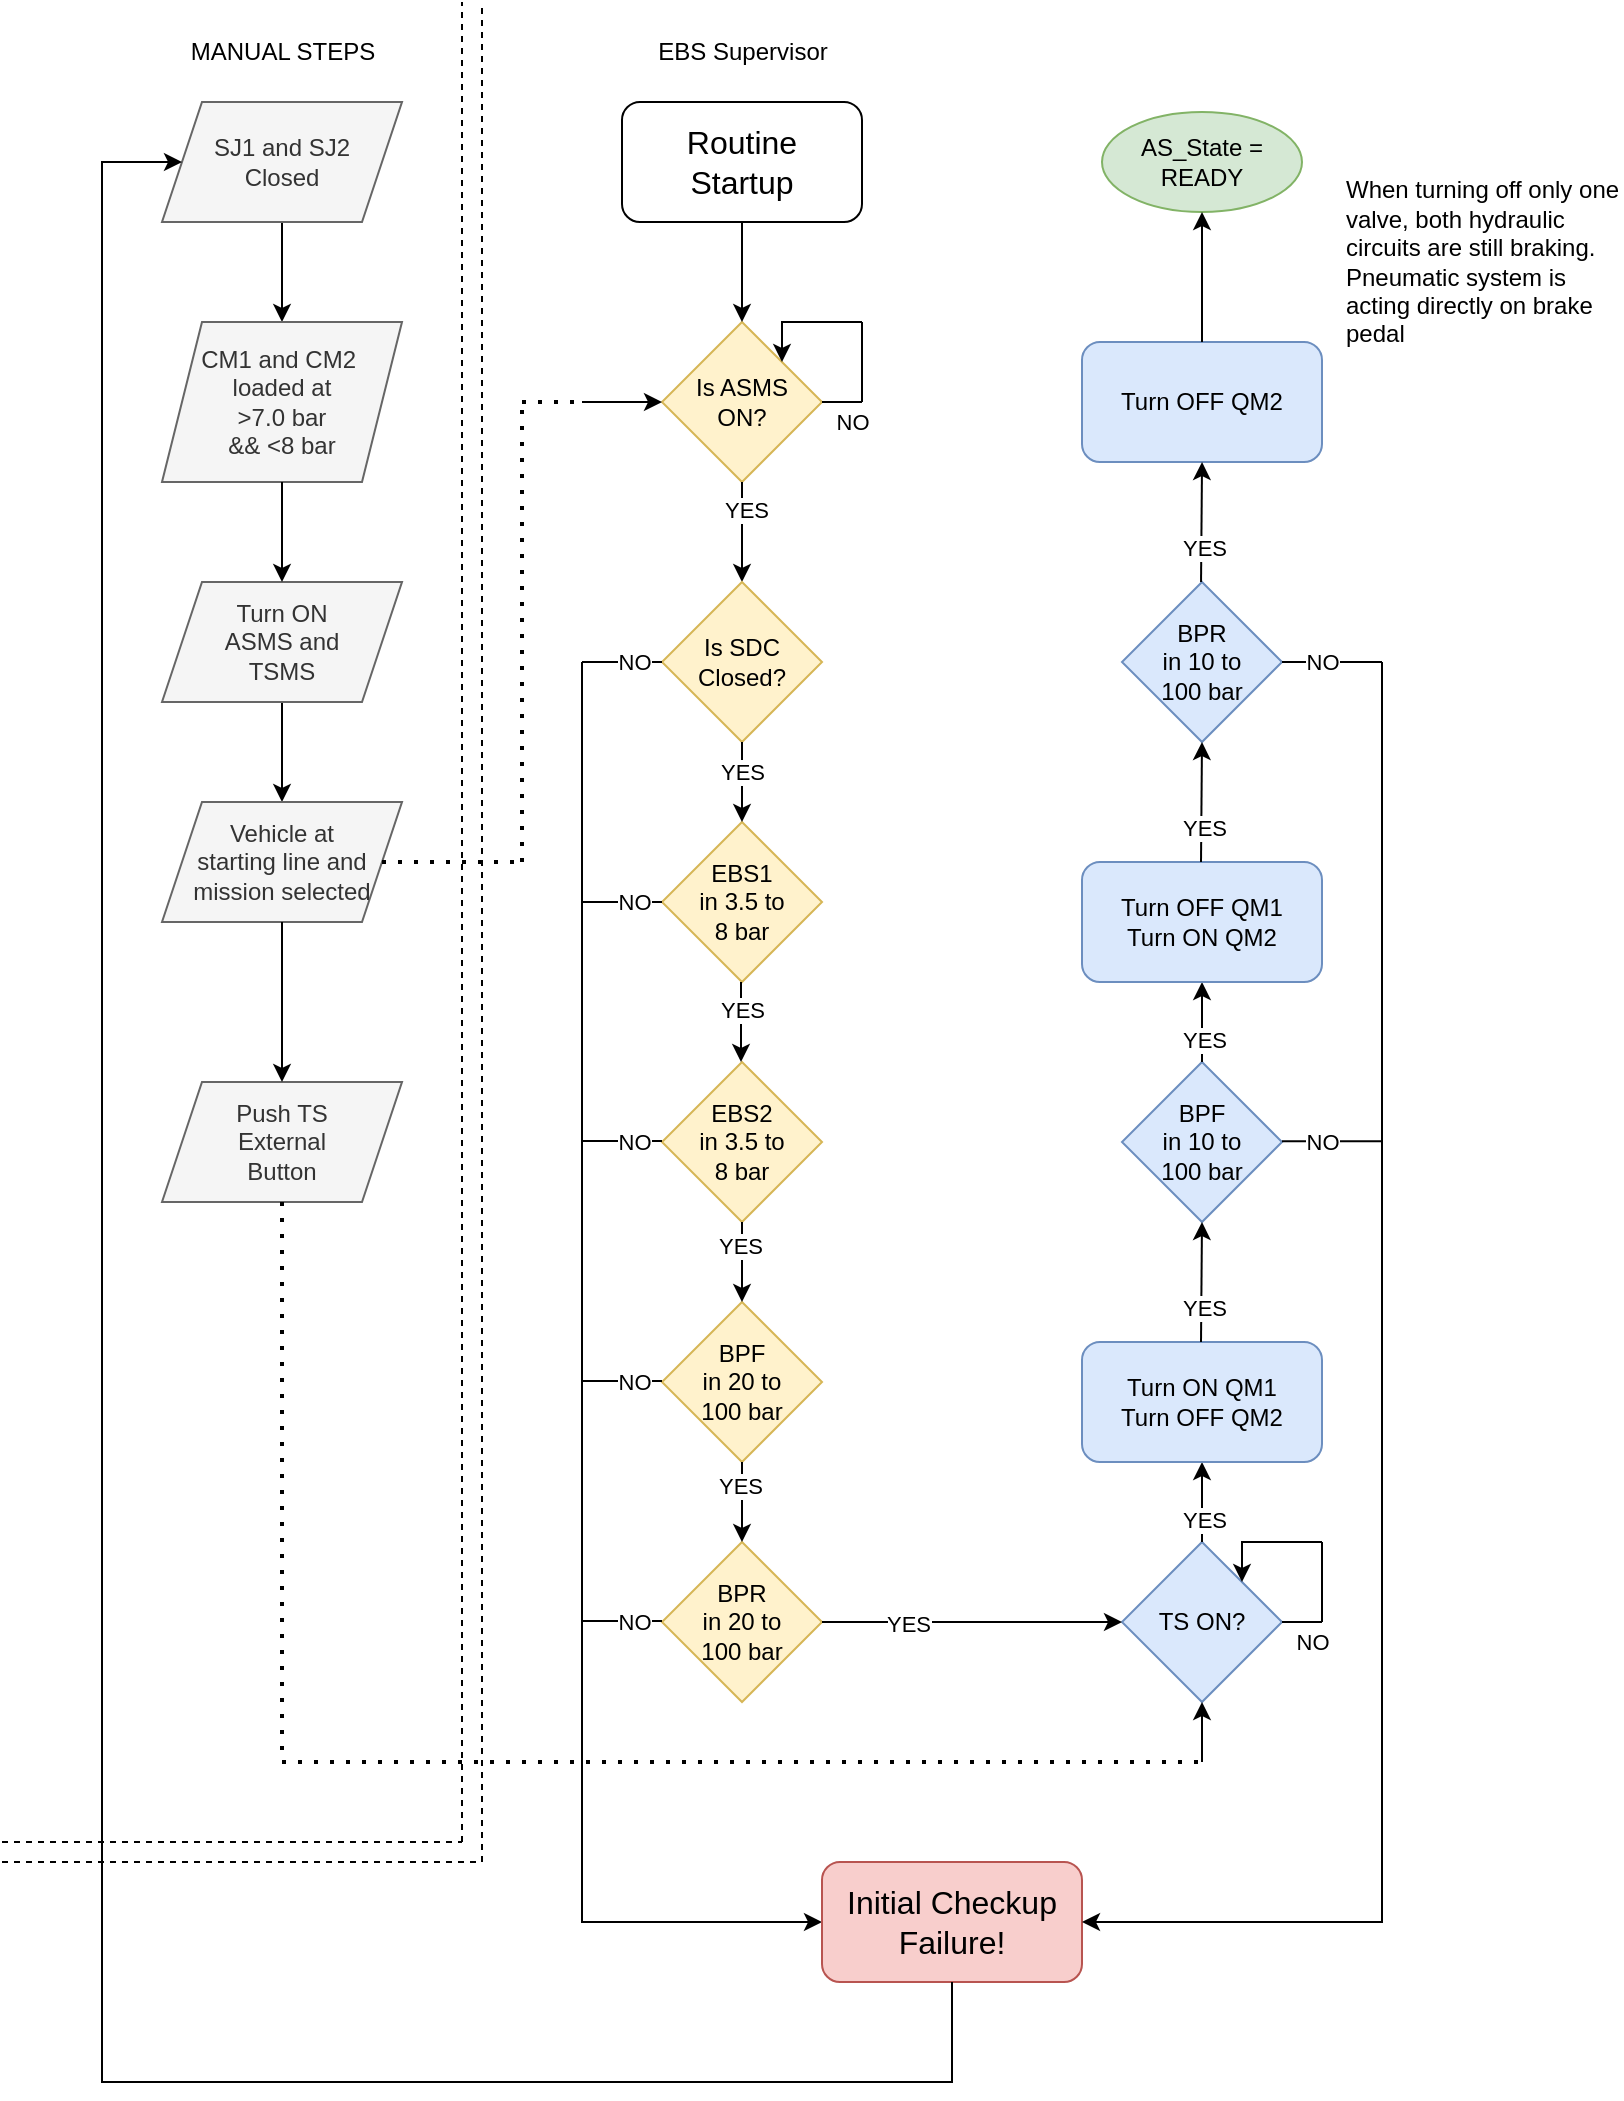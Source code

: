 <mxfile version="21.6.5" type="github">
  <diagram name="Pagina-1" id="ykQzYfRRdoIbYRLLsPhe">
    <mxGraphModel dx="2155" dy="1088" grid="1" gridSize="10" guides="1" tooltips="1" connect="1" arrows="1" fold="1" page="1" pageScale="1" pageWidth="827" pageHeight="1169" math="0" shadow="0">
      <root>
        <mxCell id="0" />
        <mxCell id="1" parent="0" />
        <mxCell id="q1HIpzm29ED6KKzPrwwR-1" value="" style="edgeStyle=orthogonalEdgeStyle;rounded=0;orthogonalLoop=1;jettySize=auto;html=1;" edge="1" parent="1" source="q1HIpzm29ED6KKzPrwwR-2" target="q1HIpzm29ED6KKzPrwwR-5">
          <mxGeometry relative="1" as="geometry" />
        </mxCell>
        <mxCell id="q1HIpzm29ED6KKzPrwwR-2" value="SJ1 and SJ2&lt;br&gt;Closed" style="shape=parallelogram;perimeter=parallelogramPerimeter;whiteSpace=wrap;html=1;fixedSize=1;fillColor=#f5f5f5;fontColor=#333333;strokeColor=#666666;" vertex="1" parent="1">
          <mxGeometry x="80" y="50" width="120" height="60" as="geometry" />
        </mxCell>
        <mxCell id="q1HIpzm29ED6KKzPrwwR-3" value="" style="edgeStyle=orthogonalEdgeStyle;rounded=0;orthogonalLoop=1;jettySize=auto;html=1;" edge="1" parent="1" source="q1HIpzm29ED6KKzPrwwR-4" target="q1HIpzm29ED6KKzPrwwR-6">
          <mxGeometry relative="1" as="geometry" />
        </mxCell>
        <mxCell id="q1HIpzm29ED6KKzPrwwR-4" value="Turn ON&lt;br&gt;ASMS and&lt;br&gt;TSMS" style="shape=parallelogram;perimeter=parallelogramPerimeter;whiteSpace=wrap;html=1;fixedSize=1;fillColor=#f5f5f5;fontColor=#333333;strokeColor=#666666;" vertex="1" parent="1">
          <mxGeometry x="80" y="290" width="120" height="60" as="geometry" />
        </mxCell>
        <mxCell id="q1HIpzm29ED6KKzPrwwR-5" value="CM1 and CM2&amp;nbsp;&lt;br&gt;loaded at&lt;br&gt;&amp;gt;7.0 bar&lt;br&gt;&amp;amp;&amp;amp; &amp;lt;8 bar" style="shape=parallelogram;perimeter=parallelogramPerimeter;whiteSpace=wrap;html=1;fixedSize=1;fillColor=#f5f5f5;fontColor=#333333;strokeColor=#666666;" vertex="1" parent="1">
          <mxGeometry x="80" y="160" width="120" height="80" as="geometry" />
        </mxCell>
        <mxCell id="q1HIpzm29ED6KKzPrwwR-6" value="Vehicle at&lt;br style=&quot;border-color: var(--border-color);&quot;&gt;starting line and&lt;br style=&quot;border-color: var(--border-color);&quot;&gt;mission selected" style="shape=parallelogram;perimeter=parallelogramPerimeter;whiteSpace=wrap;html=1;fixedSize=1;fillColor=#f5f5f5;fontColor=#333333;strokeColor=#666666;" vertex="1" parent="1">
          <mxGeometry x="80" y="400" width="120" height="60" as="geometry" />
        </mxCell>
        <mxCell id="q1HIpzm29ED6KKzPrwwR-7" value="" style="endArrow=none;dashed=1;html=1;rounded=0;" edge="1" parent="1">
          <mxGeometry width="50" height="50" relative="1" as="geometry">
            <mxPoint x="240" y="930" as="sourcePoint" />
            <mxPoint x="240" as="targetPoint" />
          </mxGeometry>
        </mxCell>
        <mxCell id="q1HIpzm29ED6KKzPrwwR-8" value="MANUAL STEPS" style="text;html=1;align=center;verticalAlign=middle;resizable=0;points=[];autosize=1;strokeColor=none;fillColor=none;" vertex="1" parent="1">
          <mxGeometry x="80" y="10" width="120" height="30" as="geometry" />
        </mxCell>
        <mxCell id="q1HIpzm29ED6KKzPrwwR-9" value="" style="endArrow=none;dashed=1;html=1;rounded=0;" edge="1" parent="1">
          <mxGeometry width="50" height="50" relative="1" as="geometry">
            <mxPoint x="230" y="920" as="sourcePoint" />
            <mxPoint x="230" as="targetPoint" />
          </mxGeometry>
        </mxCell>
        <mxCell id="q1HIpzm29ED6KKzPrwwR-10" value="" style="endArrow=classic;html=1;rounded=0;exitX=0.5;exitY=1;exitDx=0;exitDy=0;entryX=0.5;entryY=0;entryDx=0;entryDy=0;" edge="1" parent="1" source="q1HIpzm29ED6KKzPrwwR-5" target="q1HIpzm29ED6KKzPrwwR-4">
          <mxGeometry width="50" height="50" relative="1" as="geometry">
            <mxPoint x="230" y="300" as="sourcePoint" />
            <mxPoint x="280" y="250" as="targetPoint" />
          </mxGeometry>
        </mxCell>
        <mxCell id="q1HIpzm29ED6KKzPrwwR-11" value="EBS Supervisor" style="text;html=1;align=center;verticalAlign=middle;resizable=0;points=[];autosize=1;strokeColor=none;fillColor=none;" vertex="1" parent="1">
          <mxGeometry x="315" y="10" width="110" height="30" as="geometry" />
        </mxCell>
        <mxCell id="q1HIpzm29ED6KKzPrwwR-12" value="&lt;font style=&quot;font-size: 16px;&quot;&gt;Routine&lt;br&gt;Startup&lt;/font&gt;" style="rounded=1;whiteSpace=wrap;html=1;" vertex="1" parent="1">
          <mxGeometry x="310" y="50" width="120" height="60" as="geometry" />
        </mxCell>
        <mxCell id="q1HIpzm29ED6KKzPrwwR-13" value="Is ASMS&lt;br&gt;ON?" style="rhombus;whiteSpace=wrap;html=1;fillColor=#fff2cc;strokeColor=#d6b656;" vertex="1" parent="1">
          <mxGeometry x="330" y="160" width="80" height="80" as="geometry" />
        </mxCell>
        <mxCell id="q1HIpzm29ED6KKzPrwwR-14" value="" style="endArrow=classic;html=1;rounded=0;entryX=1;entryY=0;entryDx=0;entryDy=0;" edge="1" parent="1" target="q1HIpzm29ED6KKzPrwwR-13">
          <mxGeometry width="50" height="50" relative="1" as="geometry">
            <mxPoint x="430" y="160" as="sourcePoint" />
            <mxPoint x="270" y="290" as="targetPoint" />
            <Array as="points">
              <mxPoint x="390" y="160" />
            </Array>
          </mxGeometry>
        </mxCell>
        <mxCell id="q1HIpzm29ED6KKzPrwwR-15" value="" style="endArrow=none;html=1;rounded=0;entryX=1;entryY=0.5;entryDx=0;entryDy=0;" edge="1" parent="1" target="q1HIpzm29ED6KKzPrwwR-13">
          <mxGeometry width="50" height="50" relative="1" as="geometry">
            <mxPoint x="430" y="200" as="sourcePoint" />
            <mxPoint x="270" y="290" as="targetPoint" />
          </mxGeometry>
        </mxCell>
        <mxCell id="q1HIpzm29ED6KKzPrwwR-17" value="&lt;font style=&quot;font-size: 11px;&quot;&gt;NO&lt;/font&gt;" style="edgeLabel;html=1;align=center;verticalAlign=middle;resizable=0;points=[];" vertex="1" connectable="0" parent="q1HIpzm29ED6KKzPrwwR-15">
          <mxGeometry x="-0.112" y="4" relative="1" as="geometry">
            <mxPoint x="4" y="6" as="offset" />
          </mxGeometry>
        </mxCell>
        <mxCell id="q1HIpzm29ED6KKzPrwwR-16" value="" style="endArrow=none;html=1;rounded=0;" edge="1" parent="1">
          <mxGeometry width="50" height="50" relative="1" as="geometry">
            <mxPoint x="430" y="200" as="sourcePoint" />
            <mxPoint x="430" y="160" as="targetPoint" />
          </mxGeometry>
        </mxCell>
        <mxCell id="q1HIpzm29ED6KKzPrwwR-18" value="" style="endArrow=classic;html=1;rounded=0;exitX=0.5;exitY=1;exitDx=0;exitDy=0;entryX=0.5;entryY=0;entryDx=0;entryDy=0;" edge="1" parent="1" source="q1HIpzm29ED6KKzPrwwR-12" target="q1HIpzm29ED6KKzPrwwR-13">
          <mxGeometry width="50" height="50" relative="1" as="geometry">
            <mxPoint x="220" y="340" as="sourcePoint" />
            <mxPoint x="270" y="290" as="targetPoint" />
          </mxGeometry>
        </mxCell>
        <mxCell id="q1HIpzm29ED6KKzPrwwR-20" value="" style="endArrow=classic;html=1;rounded=0;entryX=0.5;entryY=0;entryDx=0;entryDy=0;exitX=0.5;exitY=1;exitDx=0;exitDy=0;" edge="1" parent="1" source="q1HIpzm29ED6KKzPrwwR-13">
          <mxGeometry width="50" height="50" relative="1" as="geometry">
            <mxPoint x="220" y="340" as="sourcePoint" />
            <mxPoint x="370" y="290" as="targetPoint" />
          </mxGeometry>
        </mxCell>
        <mxCell id="q1HIpzm29ED6KKzPrwwR-26" value="YES" style="edgeLabel;html=1;align=center;verticalAlign=middle;resizable=0;points=[];" vertex="1" connectable="0" parent="q1HIpzm29ED6KKzPrwwR-20">
          <mxGeometry x="-0.449" y="2" relative="1" as="geometry">
            <mxPoint as="offset" />
          </mxGeometry>
        </mxCell>
        <mxCell id="q1HIpzm29ED6KKzPrwwR-21" value="Is SDC Closed?" style="rhombus;whiteSpace=wrap;html=1;fillColor=#fff2cc;strokeColor=#d6b656;" vertex="1" parent="1">
          <mxGeometry x="330" y="290" width="80" height="80" as="geometry" />
        </mxCell>
        <mxCell id="q1HIpzm29ED6KKzPrwwR-28" value="" style="endArrow=none;dashed=1;html=1;dashPattern=1 3;strokeWidth=2;rounded=0;exitX=1;exitY=0.5;exitDx=0;exitDy=0;" edge="1" parent="1" source="q1HIpzm29ED6KKzPrwwR-6">
          <mxGeometry width="50" height="50" relative="1" as="geometry">
            <mxPoint x="170" y="340" as="sourcePoint" />
            <mxPoint x="260" y="430" as="targetPoint" />
          </mxGeometry>
        </mxCell>
        <mxCell id="q1HIpzm29ED6KKzPrwwR-29" value="" style="endArrow=none;dashed=1;html=1;dashPattern=1 3;strokeWidth=2;rounded=0;" edge="1" parent="1">
          <mxGeometry width="50" height="50" relative="1" as="geometry">
            <mxPoint x="260" y="430" as="sourcePoint" />
            <mxPoint x="260" y="200" as="targetPoint" />
          </mxGeometry>
        </mxCell>
        <mxCell id="q1HIpzm29ED6KKzPrwwR-30" value="" style="endArrow=classic;html=1;rounded=0;entryX=0;entryY=0.5;entryDx=0;entryDy=0;" edge="1" parent="1" target="q1HIpzm29ED6KKzPrwwR-13">
          <mxGeometry width="50" height="50" relative="1" as="geometry">
            <mxPoint x="290" y="200" as="sourcePoint" />
            <mxPoint x="270" y="290" as="targetPoint" />
          </mxGeometry>
        </mxCell>
        <mxCell id="q1HIpzm29ED6KKzPrwwR-32" value="" style="endArrow=none;dashed=1;html=1;dashPattern=1 3;strokeWidth=2;rounded=0;" edge="1" parent="1">
          <mxGeometry width="50" height="50" relative="1" as="geometry">
            <mxPoint x="260" y="200" as="sourcePoint" />
            <mxPoint x="290" y="200" as="targetPoint" />
          </mxGeometry>
        </mxCell>
        <mxCell id="q1HIpzm29ED6KKzPrwwR-33" value="EBS1&lt;br&gt;in 3.5 to&lt;br&gt;8 bar" style="rhombus;whiteSpace=wrap;html=1;fillColor=#fff2cc;strokeColor=#d6b656;" vertex="1" parent="1">
          <mxGeometry x="330" y="410" width="80" height="80" as="geometry" />
        </mxCell>
        <mxCell id="q1HIpzm29ED6KKzPrwwR-34" value="" style="endArrow=classic;html=1;rounded=0;entryX=0.5;entryY=0;entryDx=0;entryDy=0;exitX=0.5;exitY=1;exitDx=0;exitDy=0;" edge="1" parent="1" source="q1HIpzm29ED6KKzPrwwR-21" target="q1HIpzm29ED6KKzPrwwR-33">
          <mxGeometry width="50" height="50" relative="1" as="geometry">
            <mxPoint x="240" y="480" as="sourcePoint" />
            <mxPoint x="290" y="430" as="targetPoint" />
          </mxGeometry>
        </mxCell>
        <mxCell id="q1HIpzm29ED6KKzPrwwR-42" value="YES" style="edgeLabel;html=1;align=center;verticalAlign=middle;resizable=0;points=[];" vertex="1" connectable="0" parent="q1HIpzm29ED6KKzPrwwR-34">
          <mxGeometry x="-0.272" relative="1" as="geometry">
            <mxPoint as="offset" />
          </mxGeometry>
        </mxCell>
        <mxCell id="q1HIpzm29ED6KKzPrwwR-35" value="EBS2&lt;br&gt;in 3.5 to&lt;br&gt;8 bar" style="rhombus;whiteSpace=wrap;html=1;fillColor=#fff2cc;strokeColor=#d6b656;" vertex="1" parent="1">
          <mxGeometry x="330" y="530" width="80" height="80" as="geometry" />
        </mxCell>
        <mxCell id="q1HIpzm29ED6KKzPrwwR-36" value="BPR&lt;br&gt;in 20 to&lt;br&gt;100 bar" style="rhombus;whiteSpace=wrap;html=1;fillColor=#fff2cc;strokeColor=#d6b656;" vertex="1" parent="1">
          <mxGeometry x="330" y="770" width="80" height="80" as="geometry" />
        </mxCell>
        <mxCell id="q1HIpzm29ED6KKzPrwwR-37" value="BPF&lt;br&gt;in 20 to&lt;br&gt;100 bar" style="rhombus;whiteSpace=wrap;html=1;fillColor=#fff2cc;strokeColor=#d6b656;" vertex="1" parent="1">
          <mxGeometry x="330" y="650" width="80" height="80" as="geometry" />
        </mxCell>
        <mxCell id="q1HIpzm29ED6KKzPrwwR-38" value="AS_State = READY" style="ellipse;whiteSpace=wrap;html=1;fillColor=#d5e8d4;strokeColor=#82b366;" vertex="1" parent="1">
          <mxGeometry x="550" y="55" width="100" height="50" as="geometry" />
        </mxCell>
        <mxCell id="q1HIpzm29ED6KKzPrwwR-39" value="" style="endArrow=classic;html=1;rounded=0;entryX=0.5;entryY=0;entryDx=0;entryDy=0;exitX=0.5;exitY=1;exitDx=0;exitDy=0;" edge="1" parent="1">
          <mxGeometry width="50" height="50" relative="1" as="geometry">
            <mxPoint x="369.5" y="490" as="sourcePoint" />
            <mxPoint x="369.5" y="530" as="targetPoint" />
          </mxGeometry>
        </mxCell>
        <mxCell id="q1HIpzm29ED6KKzPrwwR-43" value="YES" style="edgeLabel;html=1;align=center;verticalAlign=middle;resizable=0;points=[];" vertex="1" connectable="0" parent="q1HIpzm29ED6KKzPrwwR-39">
          <mxGeometry x="-0.322" relative="1" as="geometry">
            <mxPoint as="offset" />
          </mxGeometry>
        </mxCell>
        <mxCell id="q1HIpzm29ED6KKzPrwwR-41" value="" style="endArrow=classic;html=1;rounded=0;exitX=0.5;exitY=1;exitDx=0;exitDy=0;entryX=0.5;entryY=0;entryDx=0;entryDy=0;" edge="1" parent="1" source="q1HIpzm29ED6KKzPrwwR-35" target="q1HIpzm29ED6KKzPrwwR-37">
          <mxGeometry width="50" height="50" relative="1" as="geometry">
            <mxPoint x="470" y="320" as="sourcePoint" />
            <mxPoint x="530" y="700" as="targetPoint" />
          </mxGeometry>
        </mxCell>
        <mxCell id="q1HIpzm29ED6KKzPrwwR-45" value="YES" style="edgeLabel;html=1;align=center;verticalAlign=middle;resizable=0;points=[];" vertex="1" connectable="0" parent="q1HIpzm29ED6KKzPrwwR-41">
          <mxGeometry x="-0.428" y="-1" relative="1" as="geometry">
            <mxPoint as="offset" />
          </mxGeometry>
        </mxCell>
        <mxCell id="q1HIpzm29ED6KKzPrwwR-46" value="Push TS&lt;br&gt;External&lt;br&gt;Button" style="shape=parallelogram;perimeter=parallelogramPerimeter;whiteSpace=wrap;html=1;fixedSize=1;fillColor=#f5f5f5;fontColor=#333333;strokeColor=#666666;" vertex="1" parent="1">
          <mxGeometry x="80" y="540" width="120" height="60" as="geometry" />
        </mxCell>
        <mxCell id="q1HIpzm29ED6KKzPrwwR-47" value="TS ON?" style="rhombus;whiteSpace=wrap;html=1;fillColor=#dae8fc;strokeColor=#6c8ebf;" vertex="1" parent="1">
          <mxGeometry x="560" y="770" width="80" height="80" as="geometry" />
        </mxCell>
        <mxCell id="q1HIpzm29ED6KKzPrwwR-48" value="" style="endArrow=classic;html=1;rounded=0;exitX=0.5;exitY=1;exitDx=0;exitDy=0;entryX=0.5;entryY=0;entryDx=0;entryDy=0;" edge="1" parent="1" source="q1HIpzm29ED6KKzPrwwR-37" target="q1HIpzm29ED6KKzPrwwR-36">
          <mxGeometry width="50" height="50" relative="1" as="geometry">
            <mxPoint x="599.5" y="410" as="sourcePoint" />
            <mxPoint x="599.5" y="370" as="targetPoint" />
          </mxGeometry>
        </mxCell>
        <mxCell id="q1HIpzm29ED6KKzPrwwR-49" value="YES" style="edgeLabel;html=1;align=center;verticalAlign=middle;resizable=0;points=[];" vertex="1" connectable="0" parent="q1HIpzm29ED6KKzPrwwR-48">
          <mxGeometry x="-0.428" y="-1" relative="1" as="geometry">
            <mxPoint as="offset" />
          </mxGeometry>
        </mxCell>
        <mxCell id="q1HIpzm29ED6KKzPrwwR-50" value="" style="endArrow=classic;html=1;rounded=0;entryX=1;entryY=0;entryDx=0;entryDy=0;" edge="1" parent="1">
          <mxGeometry width="50" height="50" relative="1" as="geometry">
            <mxPoint x="660" y="770" as="sourcePoint" />
            <mxPoint x="620" y="790" as="targetPoint" />
            <Array as="points">
              <mxPoint x="620" y="770" />
            </Array>
          </mxGeometry>
        </mxCell>
        <mxCell id="q1HIpzm29ED6KKzPrwwR-51" value="" style="endArrow=none;html=1;rounded=0;entryX=1;entryY=0.5;entryDx=0;entryDy=0;" edge="1" parent="1">
          <mxGeometry width="50" height="50" relative="1" as="geometry">
            <mxPoint x="660" y="810" as="sourcePoint" />
            <mxPoint x="640" y="810" as="targetPoint" />
          </mxGeometry>
        </mxCell>
        <mxCell id="q1HIpzm29ED6KKzPrwwR-52" value="&lt;font style=&quot;font-size: 11px;&quot;&gt;NO&lt;/font&gt;" style="edgeLabel;html=1;align=center;verticalAlign=middle;resizable=0;points=[];" vertex="1" connectable="0" parent="q1HIpzm29ED6KKzPrwwR-51">
          <mxGeometry x="-0.112" y="4" relative="1" as="geometry">
            <mxPoint x="4" y="6" as="offset" />
          </mxGeometry>
        </mxCell>
        <mxCell id="q1HIpzm29ED6KKzPrwwR-53" value="" style="endArrow=none;html=1;rounded=0;" edge="1" parent="1">
          <mxGeometry width="50" height="50" relative="1" as="geometry">
            <mxPoint x="660" y="810" as="sourcePoint" />
            <mxPoint x="660" y="770" as="targetPoint" />
          </mxGeometry>
        </mxCell>
        <mxCell id="q1HIpzm29ED6KKzPrwwR-54" value="" style="endArrow=classic;html=1;rounded=0;exitX=0.5;exitY=1;exitDx=0;exitDy=0;entryX=0.5;entryY=0;entryDx=0;entryDy=0;" edge="1" parent="1" source="q1HIpzm29ED6KKzPrwwR-6" target="q1HIpzm29ED6KKzPrwwR-46">
          <mxGeometry width="50" height="50" relative="1" as="geometry">
            <mxPoint x="180" y="490" as="sourcePoint" />
            <mxPoint x="230" y="440" as="targetPoint" />
          </mxGeometry>
        </mxCell>
        <mxCell id="q1HIpzm29ED6KKzPrwwR-55" value="" style="endArrow=none;dashed=1;html=1;dashPattern=1 3;strokeWidth=2;rounded=0;exitX=0.5;exitY=1;exitDx=0;exitDy=0;" edge="1" parent="1" source="q1HIpzm29ED6KKzPrwwR-46">
          <mxGeometry width="50" height="50" relative="1" as="geometry">
            <mxPoint x="180" y="490" as="sourcePoint" />
            <mxPoint x="140" y="880" as="targetPoint" />
          </mxGeometry>
        </mxCell>
        <mxCell id="q1HIpzm29ED6KKzPrwwR-58" value="" style="endArrow=none;dashed=1;html=1;dashPattern=1 3;strokeWidth=2;rounded=0;" edge="1" parent="1">
          <mxGeometry width="50" height="50" relative="1" as="geometry">
            <mxPoint x="140" y="880" as="sourcePoint" />
            <mxPoint x="600" y="880" as="targetPoint" />
          </mxGeometry>
        </mxCell>
        <mxCell id="q1HIpzm29ED6KKzPrwwR-59" value="" style="endArrow=classic;html=1;rounded=0;entryX=0.5;entryY=1;entryDx=0;entryDy=0;" edge="1" parent="1" target="q1HIpzm29ED6KKzPrwwR-47">
          <mxGeometry width="50" height="50" relative="1" as="geometry">
            <mxPoint x="600" y="880" as="sourcePoint" />
            <mxPoint x="299" y="1040" as="targetPoint" />
            <Array as="points" />
          </mxGeometry>
        </mxCell>
        <mxCell id="q1HIpzm29ED6KKzPrwwR-60" value="" style="endArrow=none;dashed=1;html=1;rounded=0;" edge="1" parent="1">
          <mxGeometry width="50" height="50" relative="1" as="geometry">
            <mxPoint y="920" as="sourcePoint" />
            <mxPoint x="230" y="920" as="targetPoint" />
          </mxGeometry>
        </mxCell>
        <mxCell id="q1HIpzm29ED6KKzPrwwR-61" value="" style="endArrow=none;dashed=1;html=1;rounded=0;" edge="1" parent="1">
          <mxGeometry width="50" height="50" relative="1" as="geometry">
            <mxPoint y="930" as="sourcePoint" />
            <mxPoint x="240" y="930" as="targetPoint" />
          </mxGeometry>
        </mxCell>
        <mxCell id="q1HIpzm29ED6KKzPrwwR-62" value="" style="endArrow=classic;html=1;rounded=0;exitX=1;exitY=0.5;exitDx=0;exitDy=0;entryX=0;entryY=0.5;entryDx=0;entryDy=0;" edge="1" parent="1" source="q1HIpzm29ED6KKzPrwwR-36" target="q1HIpzm29ED6KKzPrwwR-47">
          <mxGeometry width="50" height="50" relative="1" as="geometry">
            <mxPoint x="370" y="850" as="sourcePoint" />
            <mxPoint x="370" y="890" as="targetPoint" />
          </mxGeometry>
        </mxCell>
        <mxCell id="q1HIpzm29ED6KKzPrwwR-63" value="YES" style="edgeLabel;html=1;align=center;verticalAlign=middle;resizable=0;points=[];" vertex="1" connectable="0" parent="q1HIpzm29ED6KKzPrwwR-62">
          <mxGeometry x="-0.428" y="-1" relative="1" as="geometry">
            <mxPoint as="offset" />
          </mxGeometry>
        </mxCell>
        <mxCell id="q1HIpzm29ED6KKzPrwwR-64" value="" style="endArrow=classic;html=1;rounded=0;exitX=0.5;exitY=0;exitDx=0;exitDy=0;" edge="1" parent="1" source="q1HIpzm29ED6KKzPrwwR-47">
          <mxGeometry width="50" height="50" relative="1" as="geometry">
            <mxPoint x="380" y="740" as="sourcePoint" />
            <mxPoint x="600" y="730" as="targetPoint" />
          </mxGeometry>
        </mxCell>
        <mxCell id="q1HIpzm29ED6KKzPrwwR-65" value="YES" style="edgeLabel;html=1;align=center;verticalAlign=middle;resizable=0;points=[];" vertex="1" connectable="0" parent="q1HIpzm29ED6KKzPrwwR-64">
          <mxGeometry x="-0.428" y="-1" relative="1" as="geometry">
            <mxPoint as="offset" />
          </mxGeometry>
        </mxCell>
        <mxCell id="q1HIpzm29ED6KKzPrwwR-67" value="&lt;font style=&quot;font-size: 12px;&quot;&gt;Turn ON QM1&lt;br&gt;Turn OFF QM2&lt;/font&gt;" style="rounded=1;whiteSpace=wrap;html=1;fillColor=#dae8fc;strokeColor=#6c8ebf;" vertex="1" parent="1">
          <mxGeometry x="540" y="670" width="120" height="60" as="geometry" />
        </mxCell>
        <mxCell id="q1HIpzm29ED6KKzPrwwR-68" value="BPF&lt;br&gt;in 10 to&lt;br&gt;100 bar" style="rhombus;whiteSpace=wrap;html=1;fillColor=#dae8fc;strokeColor=#6c8ebf;" vertex="1" parent="1">
          <mxGeometry x="560" y="530" width="80" height="80" as="geometry" />
        </mxCell>
        <mxCell id="q1HIpzm29ED6KKzPrwwR-69" value="" style="endArrow=classic;html=1;rounded=0;exitX=0.5;exitY=0;exitDx=0;exitDy=0;entryX=0.5;entryY=1;entryDx=0;entryDy=0;" edge="1" parent="1" target="q1HIpzm29ED6KKzPrwwR-68">
          <mxGeometry width="50" height="50" relative="1" as="geometry">
            <mxPoint x="599.5" y="670" as="sourcePoint" />
            <mxPoint x="599.5" y="630" as="targetPoint" />
          </mxGeometry>
        </mxCell>
        <mxCell id="q1HIpzm29ED6KKzPrwwR-70" value="YES" style="edgeLabel;html=1;align=center;verticalAlign=middle;resizable=0;points=[];" vertex="1" connectable="0" parent="q1HIpzm29ED6KKzPrwwR-69">
          <mxGeometry x="-0.428" y="-1" relative="1" as="geometry">
            <mxPoint as="offset" />
          </mxGeometry>
        </mxCell>
        <mxCell id="q1HIpzm29ED6KKzPrwwR-71" value="" style="endArrow=classic;html=1;rounded=0;exitX=0.5;exitY=0;exitDx=0;exitDy=0;" edge="1" parent="1">
          <mxGeometry width="50" height="50" relative="1" as="geometry">
            <mxPoint x="600" y="530" as="sourcePoint" />
            <mxPoint x="600" y="490" as="targetPoint" />
          </mxGeometry>
        </mxCell>
        <mxCell id="q1HIpzm29ED6KKzPrwwR-72" value="YES" style="edgeLabel;html=1;align=center;verticalAlign=middle;resizable=0;points=[];" vertex="1" connectable="0" parent="q1HIpzm29ED6KKzPrwwR-71">
          <mxGeometry x="-0.428" y="-1" relative="1" as="geometry">
            <mxPoint as="offset" />
          </mxGeometry>
        </mxCell>
        <mxCell id="q1HIpzm29ED6KKzPrwwR-73" value="&lt;font style=&quot;font-size: 12px;&quot;&gt;Turn OFF QM1&lt;br&gt;Turn ON QM2&lt;/font&gt;" style="rounded=1;whiteSpace=wrap;html=1;fillColor=#dae8fc;strokeColor=#6c8ebf;" vertex="1" parent="1">
          <mxGeometry x="540" y="430" width="120" height="60" as="geometry" />
        </mxCell>
        <mxCell id="q1HIpzm29ED6KKzPrwwR-74" value="BPR&lt;br&gt;in 10 to&lt;br&gt;100 bar" style="rhombus;whiteSpace=wrap;html=1;fillColor=#dae8fc;strokeColor=#6c8ebf;" vertex="1" parent="1">
          <mxGeometry x="560" y="290" width="80" height="80" as="geometry" />
        </mxCell>
        <mxCell id="q1HIpzm29ED6KKzPrwwR-75" value="" style="endArrow=classic;html=1;rounded=0;exitX=0.5;exitY=0;exitDx=0;exitDy=0;entryX=0.5;entryY=1;entryDx=0;entryDy=0;" edge="1" parent="1" target="q1HIpzm29ED6KKzPrwwR-74">
          <mxGeometry width="50" height="50" relative="1" as="geometry">
            <mxPoint x="599.5" y="430" as="sourcePoint" />
            <mxPoint x="599.5" y="390" as="targetPoint" />
          </mxGeometry>
        </mxCell>
        <mxCell id="q1HIpzm29ED6KKzPrwwR-76" value="YES" style="edgeLabel;html=1;align=center;verticalAlign=middle;resizable=0;points=[];" vertex="1" connectable="0" parent="q1HIpzm29ED6KKzPrwwR-75">
          <mxGeometry x="-0.428" y="-1" relative="1" as="geometry">
            <mxPoint as="offset" />
          </mxGeometry>
        </mxCell>
        <mxCell id="q1HIpzm29ED6KKzPrwwR-77" value="&lt;font style=&quot;font-size: 12px;&quot;&gt;Turn OFF QM2&lt;br&gt;&lt;/font&gt;" style="rounded=1;whiteSpace=wrap;html=1;fillColor=#dae8fc;strokeColor=#6c8ebf;" vertex="1" parent="1">
          <mxGeometry x="540" y="170" width="120" height="60" as="geometry" />
        </mxCell>
        <mxCell id="q1HIpzm29ED6KKzPrwwR-78" value="" style="endArrow=classic;html=1;rounded=0;exitX=0.5;exitY=0;exitDx=0;exitDy=0;entryX=0.5;entryY=1;entryDx=0;entryDy=0;" edge="1" parent="1">
          <mxGeometry width="50" height="50" relative="1" as="geometry">
            <mxPoint x="599.52" y="290" as="sourcePoint" />
            <mxPoint x="600.02" y="230" as="targetPoint" />
          </mxGeometry>
        </mxCell>
        <mxCell id="q1HIpzm29ED6KKzPrwwR-79" value="YES" style="edgeLabel;html=1;align=center;verticalAlign=middle;resizable=0;points=[];" vertex="1" connectable="0" parent="q1HIpzm29ED6KKzPrwwR-78">
          <mxGeometry x="-0.428" y="-1" relative="1" as="geometry">
            <mxPoint as="offset" />
          </mxGeometry>
        </mxCell>
        <mxCell id="q1HIpzm29ED6KKzPrwwR-80" value="" style="endArrow=classic;html=1;rounded=0;entryX=0.5;entryY=1;entryDx=0;entryDy=0;exitX=0.5;exitY=0;exitDx=0;exitDy=0;" edge="1" parent="1" source="q1HIpzm29ED6KKzPrwwR-77" target="q1HIpzm29ED6KKzPrwwR-38">
          <mxGeometry width="50" height="50" relative="1" as="geometry">
            <mxPoint x="500" y="360" as="sourcePoint" />
            <mxPoint x="550" y="310" as="targetPoint" />
          </mxGeometry>
        </mxCell>
        <mxCell id="q1HIpzm29ED6KKzPrwwR-81" value="&lt;div style=&quot;&quot;&gt;&lt;span style=&quot;background-color: initial;&quot;&gt;When turning off only one valve, both hydraulic circuits are still braking.&lt;/span&gt;&lt;/div&gt;&lt;div style=&quot;&quot;&gt;&lt;span style=&quot;background-color: initial;&quot;&gt;Pneumatic system is acting directly on brake pedal&lt;/span&gt;&lt;/div&gt;" style="text;html=1;strokeColor=none;fillColor=none;align=left;verticalAlign=middle;whiteSpace=wrap;rounded=0;" vertex="1" parent="1">
          <mxGeometry x="670" y="80" width="140" height="100" as="geometry" />
        </mxCell>
        <mxCell id="q1HIpzm29ED6KKzPrwwR-82" value="" style="endArrow=none;html=1;rounded=0;entryX=0;entryY=0.5;entryDx=0;entryDy=0;" edge="1" parent="1" target="q1HIpzm29ED6KKzPrwwR-21">
          <mxGeometry width="50" height="50" relative="1" as="geometry">
            <mxPoint x="290" y="330" as="sourcePoint" />
            <mxPoint x="660" y="480" as="targetPoint" />
          </mxGeometry>
        </mxCell>
        <mxCell id="q1HIpzm29ED6KKzPrwwR-96" value="NO" style="edgeLabel;html=1;align=center;verticalAlign=middle;resizable=0;points=[];" vertex="1" connectable="0" parent="q1HIpzm29ED6KKzPrwwR-82">
          <mxGeometry x="0.128" y="-5" relative="1" as="geometry">
            <mxPoint x="3" y="-5" as="offset" />
          </mxGeometry>
        </mxCell>
        <mxCell id="q1HIpzm29ED6KKzPrwwR-83" value="" style="endArrow=classic;html=1;rounded=0;entryX=0;entryY=0.5;entryDx=0;entryDy=0;" edge="1" parent="1" target="q1HIpzm29ED6KKzPrwwR-84">
          <mxGeometry width="50" height="50" relative="1" as="geometry">
            <mxPoint x="290" y="330" as="sourcePoint" />
            <mxPoint x="370" y="960" as="targetPoint" />
            <Array as="points">
              <mxPoint x="290" y="960" />
            </Array>
          </mxGeometry>
        </mxCell>
        <mxCell id="q1HIpzm29ED6KKzPrwwR-84" value="&lt;font style=&quot;font-size: 16px;&quot;&gt;Initial Checkup&lt;br&gt;Failure!&lt;/font&gt;" style="rounded=1;whiteSpace=wrap;html=1;fillColor=#f8cecc;strokeColor=#b85450;" vertex="1" parent="1">
          <mxGeometry x="410" y="930" width="130" height="60" as="geometry" />
        </mxCell>
        <mxCell id="q1HIpzm29ED6KKzPrwwR-86" value="" style="endArrow=none;html=1;rounded=0;entryX=0;entryY=0.5;entryDx=0;entryDy=0;" edge="1" parent="1" target="q1HIpzm29ED6KKzPrwwR-33">
          <mxGeometry width="50" height="50" relative="1" as="geometry">
            <mxPoint x="290" y="450" as="sourcePoint" />
            <mxPoint x="640" y="550" as="targetPoint" />
          </mxGeometry>
        </mxCell>
        <mxCell id="q1HIpzm29ED6KKzPrwwR-95" value="NO" style="edgeLabel;html=1;align=center;verticalAlign=middle;resizable=0;points=[];" vertex="1" connectable="0" parent="q1HIpzm29ED6KKzPrwwR-86">
          <mxGeometry x="0.128" y="-3" relative="1" as="geometry">
            <mxPoint x="3" y="-3" as="offset" />
          </mxGeometry>
        </mxCell>
        <mxCell id="q1HIpzm29ED6KKzPrwwR-97" value="" style="endArrow=none;html=1;rounded=0;entryX=0;entryY=0.5;entryDx=0;entryDy=0;" edge="1" parent="1">
          <mxGeometry width="50" height="50" relative="1" as="geometry">
            <mxPoint x="290" y="569.47" as="sourcePoint" />
            <mxPoint x="330" y="569.47" as="targetPoint" />
          </mxGeometry>
        </mxCell>
        <mxCell id="q1HIpzm29ED6KKzPrwwR-98" value="NO" style="edgeLabel;html=1;align=center;verticalAlign=middle;resizable=0;points=[];" vertex="1" connectable="0" parent="q1HIpzm29ED6KKzPrwwR-97">
          <mxGeometry x="0.128" y="-3" relative="1" as="geometry">
            <mxPoint x="3" y="-3" as="offset" />
          </mxGeometry>
        </mxCell>
        <mxCell id="q1HIpzm29ED6KKzPrwwR-99" value="" style="endArrow=none;html=1;rounded=0;entryX=0;entryY=0.5;entryDx=0;entryDy=0;" edge="1" parent="1">
          <mxGeometry width="50" height="50" relative="1" as="geometry">
            <mxPoint x="290" y="689.47" as="sourcePoint" />
            <mxPoint x="330" y="689.47" as="targetPoint" />
          </mxGeometry>
        </mxCell>
        <mxCell id="q1HIpzm29ED6KKzPrwwR-100" value="NO" style="edgeLabel;html=1;align=center;verticalAlign=middle;resizable=0;points=[];" vertex="1" connectable="0" parent="q1HIpzm29ED6KKzPrwwR-99">
          <mxGeometry x="0.128" y="-3" relative="1" as="geometry">
            <mxPoint x="3" y="-3" as="offset" />
          </mxGeometry>
        </mxCell>
        <mxCell id="q1HIpzm29ED6KKzPrwwR-101" value="" style="endArrow=none;html=1;rounded=0;entryX=0;entryY=0.5;entryDx=0;entryDy=0;" edge="1" parent="1">
          <mxGeometry width="50" height="50" relative="1" as="geometry">
            <mxPoint x="290" y="809.47" as="sourcePoint" />
            <mxPoint x="330" y="809.47" as="targetPoint" />
          </mxGeometry>
        </mxCell>
        <mxCell id="q1HIpzm29ED6KKzPrwwR-102" value="NO" style="edgeLabel;html=1;align=center;verticalAlign=middle;resizable=0;points=[];" vertex="1" connectable="0" parent="q1HIpzm29ED6KKzPrwwR-101">
          <mxGeometry x="0.128" y="-3" relative="1" as="geometry">
            <mxPoint x="3" y="-3" as="offset" />
          </mxGeometry>
        </mxCell>
        <mxCell id="q1HIpzm29ED6KKzPrwwR-103" value="" style="endArrow=none;html=1;rounded=0;entryX=1;entryY=0.5;entryDx=0;entryDy=0;" edge="1" parent="1" target="q1HIpzm29ED6KKzPrwwR-74">
          <mxGeometry width="50" height="50" relative="1" as="geometry">
            <mxPoint x="690" y="330" as="sourcePoint" />
            <mxPoint x="530" y="380" as="targetPoint" />
          </mxGeometry>
        </mxCell>
        <mxCell id="q1HIpzm29ED6KKzPrwwR-104" value="NO" style="edgeLabel;html=1;align=center;verticalAlign=middle;resizable=0;points=[];" vertex="1" connectable="0" parent="q1HIpzm29ED6KKzPrwwR-103">
          <mxGeometry x="0.607" y="1" relative="1" as="geometry">
            <mxPoint x="10" y="-1" as="offset" />
          </mxGeometry>
        </mxCell>
        <mxCell id="q1HIpzm29ED6KKzPrwwR-105" value="" style="endArrow=none;html=1;rounded=0;entryX=1;entryY=0.5;entryDx=0;entryDy=0;" edge="1" parent="1">
          <mxGeometry width="50" height="50" relative="1" as="geometry">
            <mxPoint x="690" y="569.66" as="sourcePoint" />
            <mxPoint x="640" y="569.66" as="targetPoint" />
          </mxGeometry>
        </mxCell>
        <mxCell id="q1HIpzm29ED6KKzPrwwR-106" value="NO" style="edgeLabel;html=1;align=center;verticalAlign=middle;resizable=0;points=[];" vertex="1" connectable="0" parent="q1HIpzm29ED6KKzPrwwR-105">
          <mxGeometry x="0.607" y="1" relative="1" as="geometry">
            <mxPoint x="10" y="-1" as="offset" />
          </mxGeometry>
        </mxCell>
        <mxCell id="q1HIpzm29ED6KKzPrwwR-109" value="" style="endArrow=classic;html=1;rounded=0;entryX=1;entryY=0.5;entryDx=0;entryDy=0;" edge="1" parent="1" target="q1HIpzm29ED6KKzPrwwR-84">
          <mxGeometry width="50" height="50" relative="1" as="geometry">
            <mxPoint x="690" y="330" as="sourcePoint" />
            <mxPoint x="690" y="870" as="targetPoint" />
            <Array as="points">
              <mxPoint x="690" y="960" />
            </Array>
          </mxGeometry>
        </mxCell>
        <mxCell id="q1HIpzm29ED6KKzPrwwR-110" value="" style="endArrow=classic;html=1;rounded=0;exitX=0.5;exitY=1;exitDx=0;exitDy=0;entryX=0;entryY=0.5;entryDx=0;entryDy=0;" edge="1" parent="1" source="q1HIpzm29ED6KKzPrwwR-84" target="q1HIpzm29ED6KKzPrwwR-2">
          <mxGeometry width="50" height="50" relative="1" as="geometry">
            <mxPoint x="380" y="790" as="sourcePoint" />
            <mxPoint x="40" y="80" as="targetPoint" />
            <Array as="points">
              <mxPoint x="475" y="1040" />
              <mxPoint x="50" y="1040" />
              <mxPoint x="50" y="80" />
            </Array>
          </mxGeometry>
        </mxCell>
      </root>
    </mxGraphModel>
  </diagram>
</mxfile>
